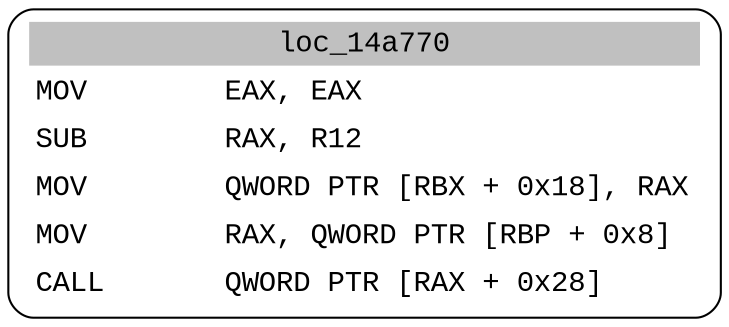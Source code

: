 digraph asm_graph {
1941 [
shape="Mrecord" fontname="Courier New"label =<<table border="0" cellborder="0" cellpadding="3"><tr><td align="center" colspan="2" bgcolor="grey">loc_14a770</td></tr><tr><td align="left">MOV        EAX, EAX</td></tr><tr><td align="left">SUB        RAX, R12</td></tr><tr><td align="left">MOV        QWORD PTR [RBX + 0x18], RAX</td></tr><tr><td align="left">MOV        RAX, QWORD PTR [RBP + 0x8]</td></tr><tr><td align="left">CALL       QWORD PTR [RAX + 0x28]</td></tr></table>> ];
}